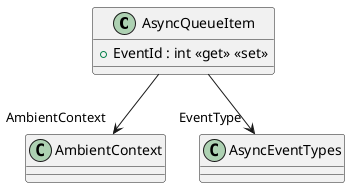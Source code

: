@startuml
class AsyncQueueItem {
    + EventId : int <<get>> <<set>>
}
AsyncQueueItem --> "AmbientContext" AmbientContext
AsyncQueueItem --> "EventType" AsyncEventTypes
@enduml
